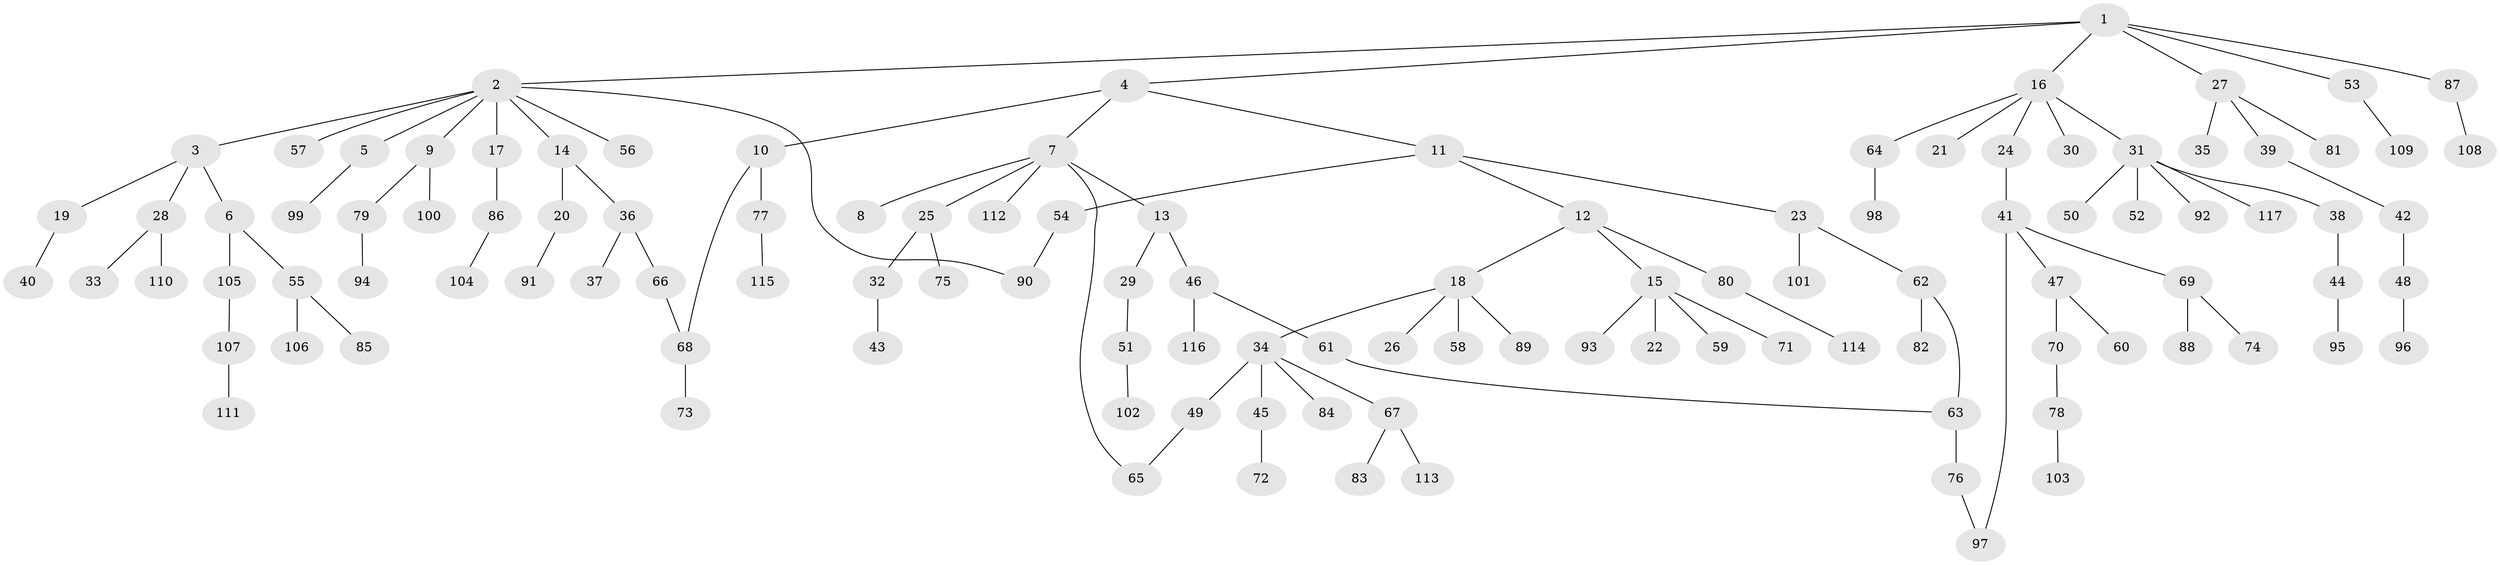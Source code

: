 // Generated by graph-tools (version 1.1) at 2025/25/03/09/25 03:25:35]
// undirected, 117 vertices, 121 edges
graph export_dot {
graph [start="1"]
  node [color=gray90,style=filled];
  1;
  2;
  3;
  4;
  5;
  6;
  7;
  8;
  9;
  10;
  11;
  12;
  13;
  14;
  15;
  16;
  17;
  18;
  19;
  20;
  21;
  22;
  23;
  24;
  25;
  26;
  27;
  28;
  29;
  30;
  31;
  32;
  33;
  34;
  35;
  36;
  37;
  38;
  39;
  40;
  41;
  42;
  43;
  44;
  45;
  46;
  47;
  48;
  49;
  50;
  51;
  52;
  53;
  54;
  55;
  56;
  57;
  58;
  59;
  60;
  61;
  62;
  63;
  64;
  65;
  66;
  67;
  68;
  69;
  70;
  71;
  72;
  73;
  74;
  75;
  76;
  77;
  78;
  79;
  80;
  81;
  82;
  83;
  84;
  85;
  86;
  87;
  88;
  89;
  90;
  91;
  92;
  93;
  94;
  95;
  96;
  97;
  98;
  99;
  100;
  101;
  102;
  103;
  104;
  105;
  106;
  107;
  108;
  109;
  110;
  111;
  112;
  113;
  114;
  115;
  116;
  117;
  1 -- 2;
  1 -- 4;
  1 -- 16;
  1 -- 27;
  1 -- 53;
  1 -- 87;
  2 -- 3;
  2 -- 5;
  2 -- 9;
  2 -- 14;
  2 -- 17;
  2 -- 56;
  2 -- 57;
  2 -- 90;
  3 -- 6;
  3 -- 19;
  3 -- 28;
  4 -- 7;
  4 -- 10;
  4 -- 11;
  5 -- 99;
  6 -- 55;
  6 -- 105;
  7 -- 8;
  7 -- 13;
  7 -- 25;
  7 -- 65;
  7 -- 112;
  9 -- 79;
  9 -- 100;
  10 -- 77;
  10 -- 68;
  11 -- 12;
  11 -- 23;
  11 -- 54;
  12 -- 15;
  12 -- 18;
  12 -- 80;
  13 -- 29;
  13 -- 46;
  14 -- 20;
  14 -- 36;
  15 -- 22;
  15 -- 59;
  15 -- 71;
  15 -- 93;
  16 -- 21;
  16 -- 24;
  16 -- 30;
  16 -- 31;
  16 -- 64;
  17 -- 86;
  18 -- 26;
  18 -- 34;
  18 -- 58;
  18 -- 89;
  19 -- 40;
  20 -- 91;
  23 -- 62;
  23 -- 101;
  24 -- 41;
  25 -- 32;
  25 -- 75;
  27 -- 35;
  27 -- 39;
  27 -- 81;
  28 -- 33;
  28 -- 110;
  29 -- 51;
  31 -- 38;
  31 -- 50;
  31 -- 52;
  31 -- 92;
  31 -- 117;
  32 -- 43;
  34 -- 45;
  34 -- 49;
  34 -- 67;
  34 -- 84;
  36 -- 37;
  36 -- 66;
  38 -- 44;
  39 -- 42;
  41 -- 47;
  41 -- 69;
  41 -- 97;
  42 -- 48;
  44 -- 95;
  45 -- 72;
  46 -- 61;
  46 -- 116;
  47 -- 60;
  47 -- 70;
  48 -- 96;
  49 -- 65;
  51 -- 102;
  53 -- 109;
  54 -- 90;
  55 -- 85;
  55 -- 106;
  61 -- 63;
  62 -- 82;
  62 -- 63;
  63 -- 76;
  64 -- 98;
  66 -- 68;
  67 -- 83;
  67 -- 113;
  68 -- 73;
  69 -- 74;
  69 -- 88;
  70 -- 78;
  76 -- 97;
  77 -- 115;
  78 -- 103;
  79 -- 94;
  80 -- 114;
  86 -- 104;
  87 -- 108;
  105 -- 107;
  107 -- 111;
}
